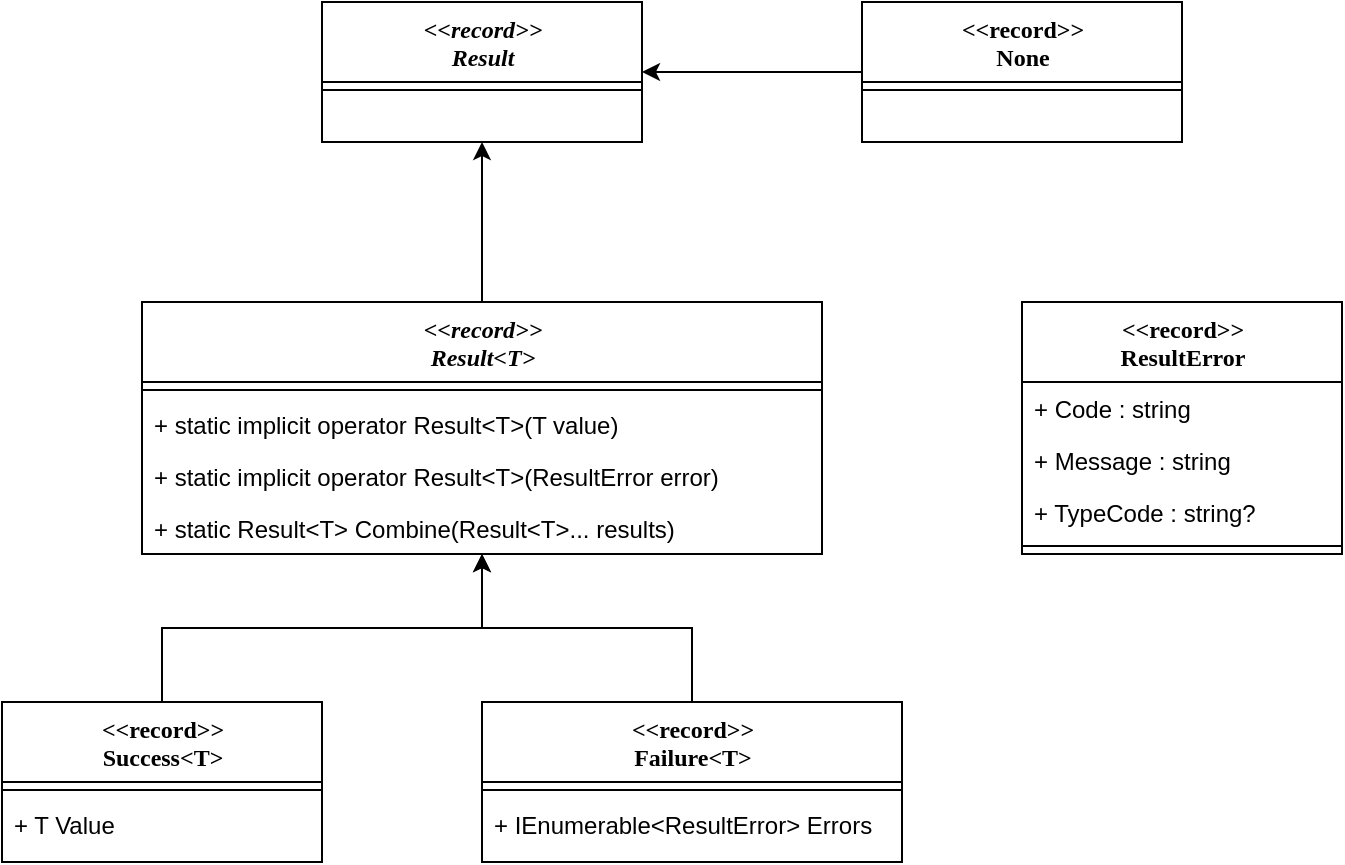 <mxfile version="26.0.15">
  <diagram name="Page-1" id="9f46799a-70d6-7492-0946-bef42562c5a5">
    <mxGraphModel dx="1242" dy="699" grid="1" gridSize="10" guides="1" tooltips="1" connect="1" arrows="1" fold="1" page="1" pageScale="1" pageWidth="1100" pageHeight="850" background="none" math="0" shadow="0">
      <root>
        <mxCell id="0" />
        <mxCell id="1" parent="0" />
        <mxCell id="YfFuR6Nx6D7TWmkygjBq-1" value="&lt;div&gt;&lt;i&gt;&amp;lt;&amp;lt;record&amp;gt;&amp;gt;&lt;/i&gt;&lt;/div&gt;&lt;i&gt;Result&lt;/i&gt;" style="swimlane;html=1;fontStyle=1;align=center;verticalAlign=top;childLayout=stackLayout;horizontal=1;startSize=40;horizontalStack=0;resizeParent=1;resizeLast=0;collapsible=1;marginBottom=0;swimlaneFillColor=#ffffff;rounded=0;shadow=0;comic=0;labelBackgroundColor=none;strokeWidth=1;fillColor=none;fontFamily=Verdana;fontSize=12" parent="1" vertex="1">
          <mxGeometry x="390" y="50" width="160" height="70" as="geometry" />
        </mxCell>
        <mxCell id="YfFuR6Nx6D7TWmkygjBq-7" value="" style="line;html=1;strokeWidth=1;fillColor=none;align=left;verticalAlign=middle;spacingTop=-1;spacingLeft=3;spacingRight=3;rotatable=0;labelPosition=right;points=[];portConstraint=eastwest;" parent="YfFuR6Nx6D7TWmkygjBq-1" vertex="1">
          <mxGeometry y="40" width="160" height="8" as="geometry" />
        </mxCell>
        <mxCell id="YfFuR6Nx6D7TWmkygjBq-31" style="edgeStyle=orthogonalEdgeStyle;rounded=0;orthogonalLoop=1;jettySize=auto;html=1;" parent="1" source="YfFuR6Nx6D7TWmkygjBq-11" target="YfFuR6Nx6D7TWmkygjBq-1" edge="1">
          <mxGeometry relative="1" as="geometry" />
        </mxCell>
        <mxCell id="YfFuR6Nx6D7TWmkygjBq-11" value="&lt;div&gt;&lt;i&gt;&amp;lt;&amp;lt;record&amp;gt;&amp;gt;&lt;/i&gt;&lt;/div&gt;&lt;i&gt;Result&amp;lt;T&amp;gt;&lt;/i&gt;" style="swimlane;html=1;fontStyle=1;align=center;verticalAlign=top;childLayout=stackLayout;horizontal=1;startSize=40;horizontalStack=0;resizeParent=1;resizeLast=0;collapsible=1;marginBottom=0;swimlaneFillColor=#ffffff;rounded=0;shadow=0;comic=0;labelBackgroundColor=none;strokeWidth=1;fillColor=none;fontFamily=Verdana;fontSize=12" parent="1" vertex="1">
          <mxGeometry x="300" y="200" width="340" height="126" as="geometry" />
        </mxCell>
        <mxCell id="YfFuR6Nx6D7TWmkygjBq-12" value="" style="line;html=1;strokeWidth=1;fillColor=none;align=left;verticalAlign=middle;spacingTop=-1;spacingLeft=3;spacingRight=3;rotatable=0;labelPosition=right;points=[];portConstraint=eastwest;" parent="YfFuR6Nx6D7TWmkygjBq-11" vertex="1">
          <mxGeometry y="40" width="340" height="8" as="geometry" />
        </mxCell>
        <mxCell id="YfFuR6Nx6D7TWmkygjBq-13" value="&lt;div&gt;+ static implicit operator Result&amp;lt;T&amp;gt;(T value)&lt;/div&gt;&lt;div&gt;&lt;br&gt;&lt;/div&gt;" style="text;html=1;strokeColor=none;fillColor=none;align=left;verticalAlign=top;spacingLeft=4;spacingRight=4;whiteSpace=wrap;overflow=hidden;rotatable=0;points=[[0,0.5],[1,0.5]];portConstraint=eastwest;" parent="YfFuR6Nx6D7TWmkygjBq-11" vertex="1">
          <mxGeometry y="48" width="340" height="26" as="geometry" />
        </mxCell>
        <mxCell id="YfFuR6Nx6D7TWmkygjBq-14" value="&lt;div&gt;+ static implicit operator Result&amp;lt;T&amp;gt;(ResultError error)&lt;/div&gt;&lt;div&gt;&lt;br&gt;&lt;/div&gt;" style="text;html=1;strokeColor=none;fillColor=none;align=left;verticalAlign=top;spacingLeft=4;spacingRight=4;whiteSpace=wrap;overflow=hidden;rotatable=0;points=[[0,0.5],[1,0.5]];portConstraint=eastwest;" parent="YfFuR6Nx6D7TWmkygjBq-11" vertex="1">
          <mxGeometry y="74" width="340" height="26" as="geometry" />
        </mxCell>
        <mxCell id="YfFuR6Nx6D7TWmkygjBq-15" value="&lt;div&gt;+ static Result&amp;lt;T&amp;gt; Combine(Result&amp;lt;T&amp;gt;... results)&lt;/div&gt;" style="text;html=1;strokeColor=none;fillColor=none;align=left;verticalAlign=top;spacingLeft=4;spacingRight=4;whiteSpace=wrap;overflow=hidden;rotatable=0;points=[[0,0.5],[1,0.5]];portConstraint=eastwest;" parent="YfFuR6Nx6D7TWmkygjBq-11" vertex="1">
          <mxGeometry y="100" width="340" height="26" as="geometry" />
        </mxCell>
        <mxCell id="YfFuR6Nx6D7TWmkygjBq-34" style="edgeStyle=orthogonalEdgeStyle;rounded=0;orthogonalLoop=1;jettySize=auto;html=1;" parent="1" source="YfFuR6Nx6D7TWmkygjBq-16" target="YfFuR6Nx6D7TWmkygjBq-1" edge="1">
          <mxGeometry relative="1" as="geometry" />
        </mxCell>
        <mxCell id="YfFuR6Nx6D7TWmkygjBq-16" value="&lt;div&gt;&amp;lt;&amp;lt;record&amp;gt;&amp;gt;&lt;/div&gt;None" style="swimlane;html=1;fontStyle=1;align=center;verticalAlign=top;childLayout=stackLayout;horizontal=1;startSize=40;horizontalStack=0;resizeParent=1;resizeLast=0;collapsible=1;marginBottom=0;swimlaneFillColor=#ffffff;rounded=0;shadow=0;comic=0;labelBackgroundColor=none;strokeWidth=1;fillColor=none;fontFamily=Verdana;fontSize=12" parent="1" vertex="1">
          <mxGeometry x="660" y="50" width="160" height="70" as="geometry" />
        </mxCell>
        <mxCell id="YfFuR6Nx6D7TWmkygjBq-17" value="" style="line;html=1;strokeWidth=1;fillColor=none;align=left;verticalAlign=middle;spacingTop=-1;spacingLeft=3;spacingRight=3;rotatable=0;labelPosition=right;points=[];portConstraint=eastwest;" parent="YfFuR6Nx6D7TWmkygjBq-16" vertex="1">
          <mxGeometry y="40" width="160" height="8" as="geometry" />
        </mxCell>
        <mxCell id="YfFuR6Nx6D7TWmkygjBq-18" value="&lt;div&gt;&amp;lt;&amp;lt;record&amp;gt;&amp;gt;&lt;/div&gt;ResultError" style="swimlane;html=1;fontStyle=1;align=center;verticalAlign=top;childLayout=stackLayout;horizontal=1;startSize=40;horizontalStack=0;resizeParent=1;resizeLast=0;collapsible=1;marginBottom=0;swimlaneFillColor=#ffffff;rounded=0;shadow=0;comic=0;labelBackgroundColor=none;strokeWidth=1;fillColor=none;fontFamily=Verdana;fontSize=12" parent="1" vertex="1">
          <mxGeometry x="740" y="200" width="160" height="126" as="geometry" />
        </mxCell>
        <mxCell id="YfFuR6Nx6D7TWmkygjBq-20" value="+ Code : string" style="text;html=1;strokeColor=none;fillColor=none;align=left;verticalAlign=top;spacingLeft=4;spacingRight=4;whiteSpace=wrap;overflow=hidden;rotatable=0;points=[[0,0.5],[1,0.5]];portConstraint=eastwest;" parent="YfFuR6Nx6D7TWmkygjBq-18" vertex="1">
          <mxGeometry y="40" width="160" height="26" as="geometry" />
        </mxCell>
        <mxCell id="YfFuR6Nx6D7TWmkygjBq-21" value="+ Message : string" style="text;html=1;strokeColor=none;fillColor=none;align=left;verticalAlign=top;spacingLeft=4;spacingRight=4;whiteSpace=wrap;overflow=hidden;rotatable=0;points=[[0,0.5],[1,0.5]];portConstraint=eastwest;" parent="YfFuR6Nx6D7TWmkygjBq-18" vertex="1">
          <mxGeometry y="66" width="160" height="26" as="geometry" />
        </mxCell>
        <mxCell id="YfFuR6Nx6D7TWmkygjBq-22" value="+ TypeCode : string?" style="text;html=1;strokeColor=none;fillColor=none;align=left;verticalAlign=top;spacingLeft=4;spacingRight=4;whiteSpace=wrap;overflow=hidden;rotatable=0;points=[[0,0.5],[1,0.5]];portConstraint=eastwest;" parent="YfFuR6Nx6D7TWmkygjBq-18" vertex="1">
          <mxGeometry y="92" width="160" height="26" as="geometry" />
        </mxCell>
        <mxCell id="YfFuR6Nx6D7TWmkygjBq-19" value="" style="line;html=1;strokeWidth=1;fillColor=none;align=left;verticalAlign=middle;spacingTop=-1;spacingLeft=3;spacingRight=3;rotatable=0;labelPosition=right;points=[];portConstraint=eastwest;" parent="YfFuR6Nx6D7TWmkygjBq-18" vertex="1">
          <mxGeometry y="118" width="160" height="8" as="geometry" />
        </mxCell>
        <mxCell id="YfFuR6Nx6D7TWmkygjBq-33" style="edgeStyle=orthogonalEdgeStyle;rounded=0;orthogonalLoop=1;jettySize=auto;html=1;" parent="1" source="YfFuR6Nx6D7TWmkygjBq-23" target="YfFuR6Nx6D7TWmkygjBq-11" edge="1">
          <mxGeometry relative="1" as="geometry" />
        </mxCell>
        <mxCell id="YfFuR6Nx6D7TWmkygjBq-23" value="&lt;div&gt;&amp;lt;&amp;lt;record&amp;gt;&amp;gt;&lt;/div&gt;Failure&amp;lt;T&amp;gt;" style="swimlane;html=1;fontStyle=1;align=center;verticalAlign=top;childLayout=stackLayout;horizontal=1;startSize=40;horizontalStack=0;resizeParent=1;resizeLast=0;collapsible=1;marginBottom=0;swimlaneFillColor=#ffffff;rounded=0;shadow=0;comic=0;labelBackgroundColor=none;strokeWidth=1;fillColor=none;fontFamily=Verdana;fontSize=12" parent="1" vertex="1">
          <mxGeometry x="470" y="400" width="210" height="80" as="geometry" />
        </mxCell>
        <mxCell id="YfFuR6Nx6D7TWmkygjBq-24" value="" style="line;html=1;strokeWidth=1;fillColor=none;align=left;verticalAlign=middle;spacingTop=-1;spacingLeft=3;spacingRight=3;rotatable=0;labelPosition=right;points=[];portConstraint=eastwest;" parent="YfFuR6Nx6D7TWmkygjBq-23" vertex="1">
          <mxGeometry y="40" width="210" height="8" as="geometry" />
        </mxCell>
        <mxCell id="YfFuR6Nx6D7TWmkygjBq-25" value="&lt;div&gt;+ IEnumerable&amp;lt;ResultError&amp;gt; Errors&lt;/div&gt;" style="text;html=1;strokeColor=none;fillColor=none;align=left;verticalAlign=top;spacingLeft=4;spacingRight=4;whiteSpace=wrap;overflow=hidden;rotatable=0;points=[[0,0.5],[1,0.5]];portConstraint=eastwest;" parent="YfFuR6Nx6D7TWmkygjBq-23" vertex="1">
          <mxGeometry y="48" width="210" height="26" as="geometry" />
        </mxCell>
        <mxCell id="YfFuR6Nx6D7TWmkygjBq-32" style="edgeStyle=orthogonalEdgeStyle;rounded=0;orthogonalLoop=1;jettySize=auto;html=1;" parent="1" source="YfFuR6Nx6D7TWmkygjBq-28" target="YfFuR6Nx6D7TWmkygjBq-11" edge="1">
          <mxGeometry relative="1" as="geometry" />
        </mxCell>
        <mxCell id="YfFuR6Nx6D7TWmkygjBq-28" value="&lt;div&gt;&amp;lt;&amp;lt;record&amp;gt;&amp;gt;&lt;/div&gt;Success&amp;lt;T&amp;gt;" style="swimlane;html=1;fontStyle=1;align=center;verticalAlign=top;childLayout=stackLayout;horizontal=1;startSize=40;horizontalStack=0;resizeParent=1;resizeLast=0;collapsible=1;marginBottom=0;swimlaneFillColor=#ffffff;rounded=0;shadow=0;comic=0;labelBackgroundColor=none;strokeWidth=1;fillColor=none;fontFamily=Verdana;fontSize=12" parent="1" vertex="1">
          <mxGeometry x="230" y="400" width="160" height="80" as="geometry" />
        </mxCell>
        <mxCell id="YfFuR6Nx6D7TWmkygjBq-29" value="" style="line;html=1;strokeWidth=1;fillColor=none;align=left;verticalAlign=middle;spacingTop=-1;spacingLeft=3;spacingRight=3;rotatable=0;labelPosition=right;points=[];portConstraint=eastwest;" parent="YfFuR6Nx6D7TWmkygjBq-28" vertex="1">
          <mxGeometry y="40" width="160" height="8" as="geometry" />
        </mxCell>
        <mxCell id="YfFuR6Nx6D7TWmkygjBq-30" value="&lt;div&gt;+ T Value&lt;/div&gt;" style="text;html=1;strokeColor=none;fillColor=none;align=left;verticalAlign=top;spacingLeft=4;spacingRight=4;whiteSpace=wrap;overflow=hidden;rotatable=0;points=[[0,0.5],[1,0.5]];portConstraint=eastwest;" parent="YfFuR6Nx6D7TWmkygjBq-28" vertex="1">
          <mxGeometry y="48" width="160" height="26" as="geometry" />
        </mxCell>
      </root>
    </mxGraphModel>
  </diagram>
</mxfile>
